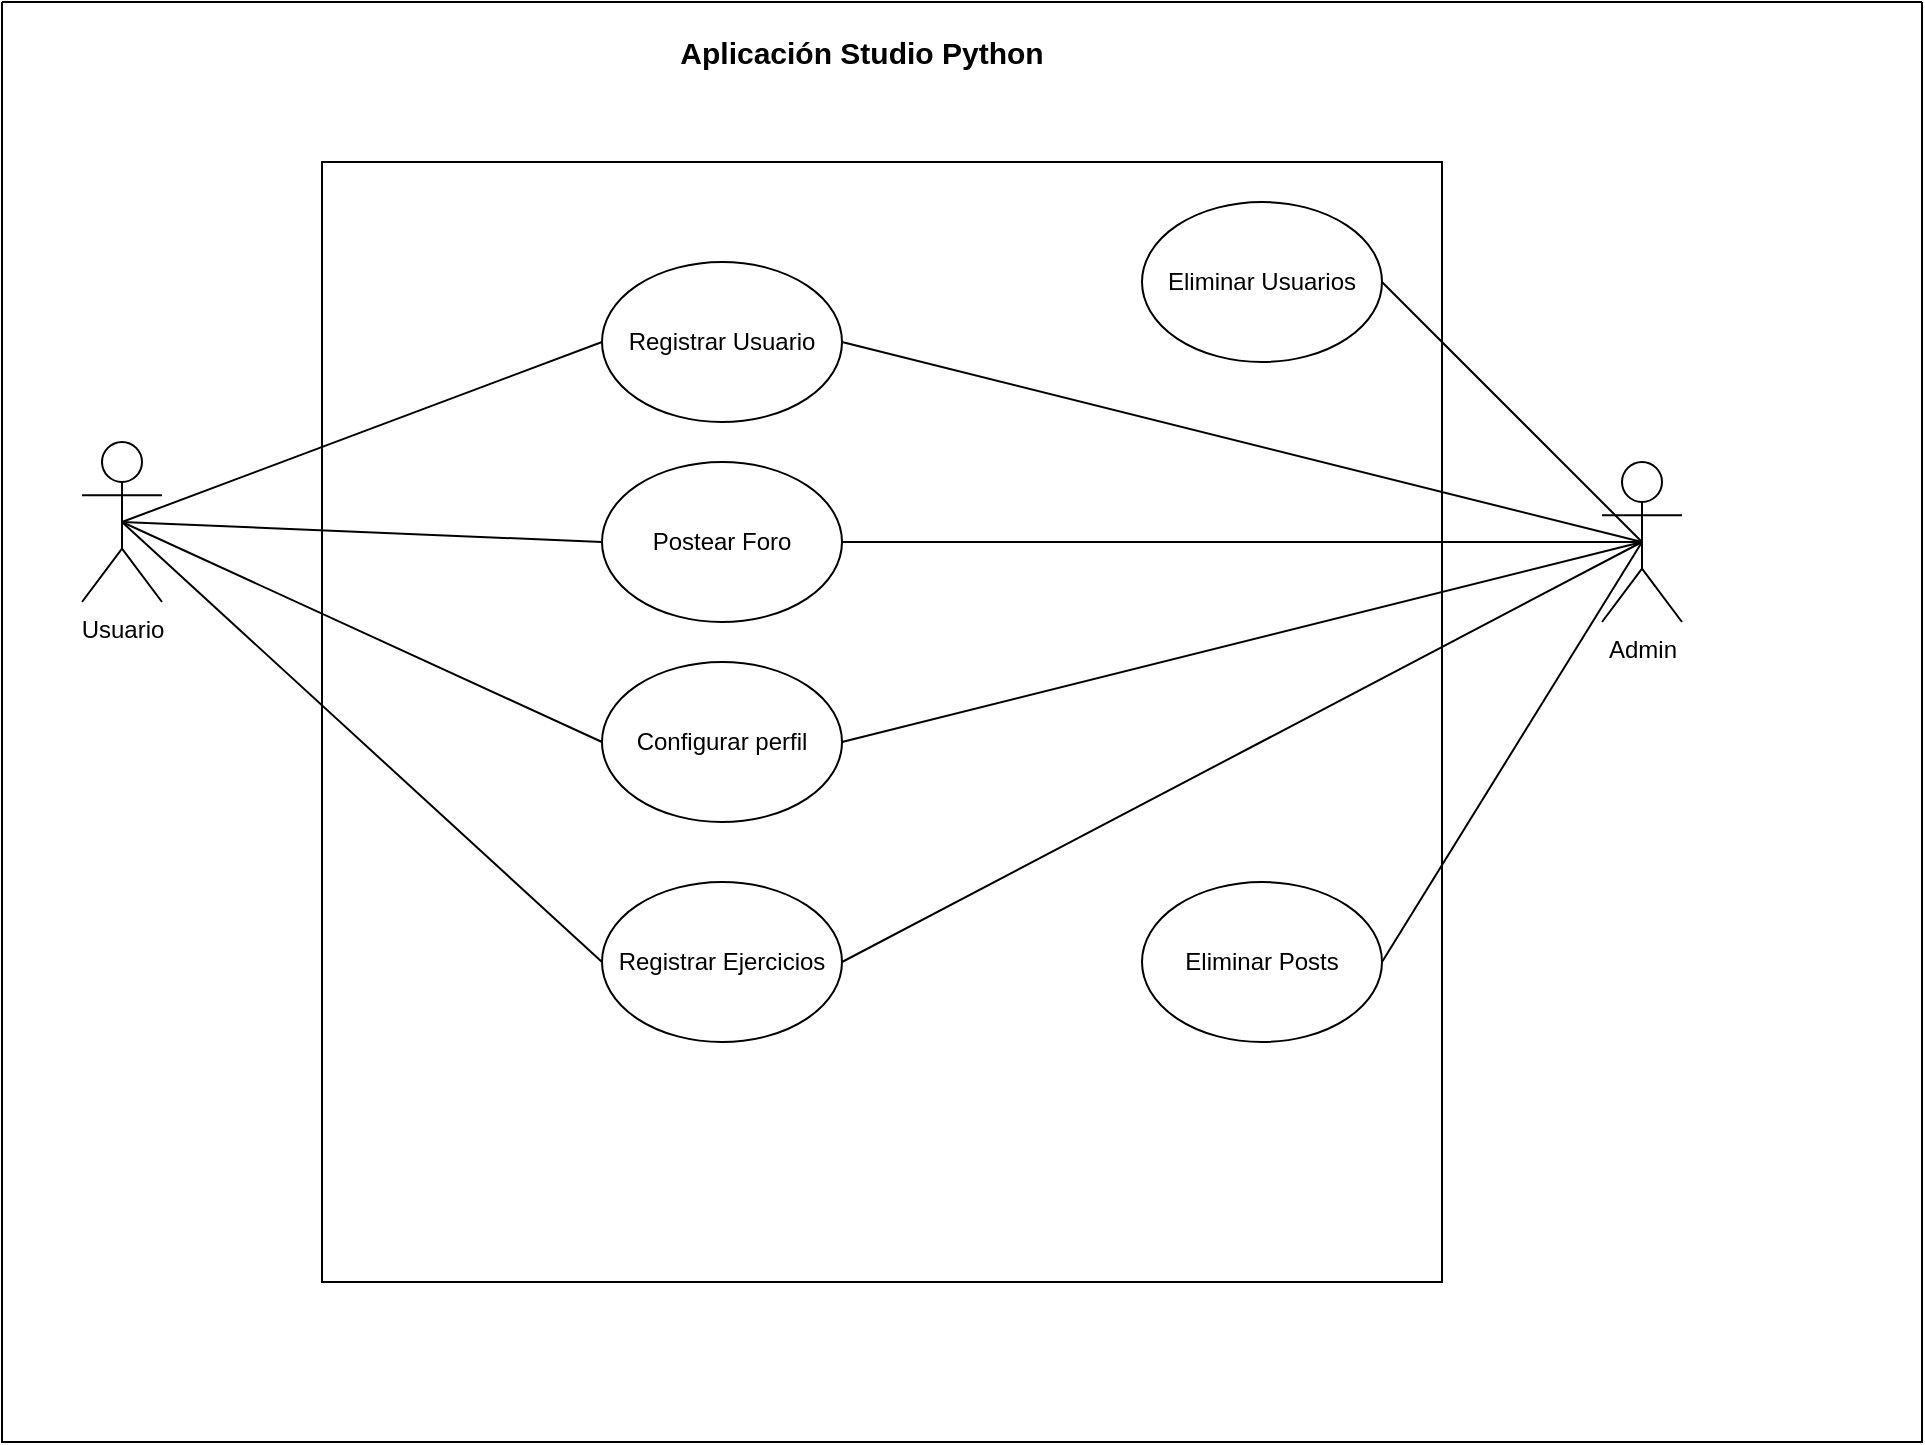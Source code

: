 <mxfile version="18.1.3" type="device"><diagram id="WUYrsqsfgyQsQqczG9Py" name="Page-1"><mxGraphModel dx="1422" dy="780" grid="1" gridSize="10" guides="1" tooltips="1" connect="1" arrows="1" fold="1" page="1" pageScale="1" pageWidth="827" pageHeight="1169" math="0" shadow="0"><root><mxCell id="0"/><mxCell id="1" parent="0"/><mxCell id="NFn15T1ti1C4ksw0Plwn-1" value="" style="swimlane;startSize=0;" vertex="1" parent="1"><mxGeometry x="40" y="40" width="960" height="720" as="geometry"/></mxCell><mxCell id="NFn15T1ti1C4ksw0Plwn-2" value="" style="whiteSpace=wrap;html=1;aspect=fixed;" vertex="1" parent="NFn15T1ti1C4ksw0Plwn-1"><mxGeometry x="160" y="80" width="560" height="560" as="geometry"/></mxCell><mxCell id="NFn15T1ti1C4ksw0Plwn-3" value="Registrar Usuario" style="ellipse;whiteSpace=wrap;html=1;" vertex="1" parent="NFn15T1ti1C4ksw0Plwn-1"><mxGeometry x="300" y="130" width="120" height="80" as="geometry"/></mxCell><mxCell id="NFn15T1ti1C4ksw0Plwn-4" value="Postear Foro" style="ellipse;whiteSpace=wrap;html=1;" vertex="1" parent="NFn15T1ti1C4ksw0Plwn-1"><mxGeometry x="300" y="230" width="120" height="80" as="geometry"/></mxCell><mxCell id="NFn15T1ti1C4ksw0Plwn-5" value="Configurar perfil" style="ellipse;whiteSpace=wrap;html=1;" vertex="1" parent="NFn15T1ti1C4ksw0Plwn-1"><mxGeometry x="300" y="330" width="120" height="80" as="geometry"/></mxCell><mxCell id="NFn15T1ti1C4ksw0Plwn-7" value="Registrar Ejercicios" style="ellipse;whiteSpace=wrap;html=1;" vertex="1" parent="NFn15T1ti1C4ksw0Plwn-1"><mxGeometry x="300" y="440" width="120" height="80" as="geometry"/></mxCell><mxCell id="NFn15T1ti1C4ksw0Plwn-8" value="Eliminar Posts" style="ellipse;whiteSpace=wrap;html=1;" vertex="1" parent="NFn15T1ti1C4ksw0Plwn-1"><mxGeometry x="570" y="440" width="120" height="80" as="geometry"/></mxCell><mxCell id="NFn15T1ti1C4ksw0Plwn-9" value="Eliminar Usuarios" style="ellipse;whiteSpace=wrap;html=1;" vertex="1" parent="NFn15T1ti1C4ksw0Plwn-1"><mxGeometry x="570" y="100" width="120" height="80" as="geometry"/></mxCell><mxCell id="NFn15T1ti1C4ksw0Plwn-10" value="&lt;div&gt;Usuario&lt;/div&gt;&lt;div&gt;&lt;br&gt;&lt;/div&gt;" style="shape=umlActor;verticalLabelPosition=bottom;verticalAlign=top;html=1;outlineConnect=0;" vertex="1" parent="NFn15T1ti1C4ksw0Plwn-1"><mxGeometry x="40" y="220" width="40" height="80" as="geometry"/></mxCell><mxCell id="NFn15T1ti1C4ksw0Plwn-13" value="" style="endArrow=none;html=1;rounded=0;entryX=0;entryY=0.5;entryDx=0;entryDy=0;exitX=0.5;exitY=0.5;exitDx=0;exitDy=0;exitPerimeter=0;" edge="1" parent="NFn15T1ti1C4ksw0Plwn-1" source="NFn15T1ti1C4ksw0Plwn-10" target="NFn15T1ti1C4ksw0Plwn-3"><mxGeometry width="50" height="50" relative="1" as="geometry"><mxPoint x="360" y="380" as="sourcePoint"/><mxPoint x="410" y="330" as="targetPoint"/></mxGeometry></mxCell><mxCell id="NFn15T1ti1C4ksw0Plwn-15" value="" style="endArrow=none;html=1;rounded=0;entryX=0;entryY=0.5;entryDx=0;entryDy=0;exitX=0.5;exitY=0.5;exitDx=0;exitDy=0;exitPerimeter=0;" edge="1" parent="NFn15T1ti1C4ksw0Plwn-1" source="NFn15T1ti1C4ksw0Plwn-10" target="NFn15T1ti1C4ksw0Plwn-4"><mxGeometry width="50" height="50" relative="1" as="geometry"><mxPoint x="360" y="380" as="sourcePoint"/><mxPoint x="410" y="330" as="targetPoint"/></mxGeometry></mxCell><mxCell id="NFn15T1ti1C4ksw0Plwn-16" value="" style="endArrow=none;html=1;rounded=0;entryX=0;entryY=0.5;entryDx=0;entryDy=0;exitX=0.5;exitY=0.5;exitDx=0;exitDy=0;exitPerimeter=0;" edge="1" parent="NFn15T1ti1C4ksw0Plwn-1" source="NFn15T1ti1C4ksw0Plwn-10" target="NFn15T1ti1C4ksw0Plwn-5"><mxGeometry width="50" height="50" relative="1" as="geometry"><mxPoint x="360" y="380" as="sourcePoint"/><mxPoint x="410" y="330" as="targetPoint"/></mxGeometry></mxCell><mxCell id="NFn15T1ti1C4ksw0Plwn-17" value="" style="endArrow=none;html=1;rounded=0;exitX=0.5;exitY=0.5;exitDx=0;exitDy=0;exitPerimeter=0;entryX=0;entryY=0.5;entryDx=0;entryDy=0;" edge="1" parent="NFn15T1ti1C4ksw0Plwn-1" source="NFn15T1ti1C4ksw0Plwn-10" target="NFn15T1ti1C4ksw0Plwn-7"><mxGeometry width="50" height="50" relative="1" as="geometry"><mxPoint x="360" y="380" as="sourcePoint"/><mxPoint x="410" y="330" as="targetPoint"/></mxGeometry></mxCell><mxCell id="NFn15T1ti1C4ksw0Plwn-19" value="Admin" style="shape=umlActor;verticalLabelPosition=bottom;verticalAlign=top;html=1;outlineConnect=0;" vertex="1" parent="NFn15T1ti1C4ksw0Plwn-1"><mxGeometry x="800" y="230" width="40" height="80" as="geometry"/></mxCell><mxCell id="NFn15T1ti1C4ksw0Plwn-20" value="" style="endArrow=none;html=1;rounded=0;entryX=0.5;entryY=0.5;entryDx=0;entryDy=0;entryPerimeter=0;exitX=1;exitY=0.5;exitDx=0;exitDy=0;" edge="1" parent="NFn15T1ti1C4ksw0Plwn-1" source="NFn15T1ti1C4ksw0Plwn-3" target="NFn15T1ti1C4ksw0Plwn-19"><mxGeometry width="50" height="50" relative="1" as="geometry"><mxPoint x="540" y="380" as="sourcePoint"/><mxPoint x="590" y="330" as="targetPoint"/></mxGeometry></mxCell><mxCell id="NFn15T1ti1C4ksw0Plwn-21" value="" style="endArrow=none;html=1;rounded=0;entryX=0.5;entryY=0.5;entryDx=0;entryDy=0;entryPerimeter=0;exitX=1;exitY=0.5;exitDx=0;exitDy=0;" edge="1" parent="NFn15T1ti1C4ksw0Plwn-1" source="NFn15T1ti1C4ksw0Plwn-4" target="NFn15T1ti1C4ksw0Plwn-19"><mxGeometry width="50" height="50" relative="1" as="geometry"><mxPoint x="540" y="380" as="sourcePoint"/><mxPoint x="590" y="330" as="targetPoint"/></mxGeometry></mxCell><mxCell id="NFn15T1ti1C4ksw0Plwn-22" value="" style="endArrow=none;html=1;rounded=0;entryX=0.5;entryY=0.5;entryDx=0;entryDy=0;entryPerimeter=0;exitX=1;exitY=0.5;exitDx=0;exitDy=0;" edge="1" parent="NFn15T1ti1C4ksw0Plwn-1" source="NFn15T1ti1C4ksw0Plwn-9" target="NFn15T1ti1C4ksw0Plwn-19"><mxGeometry width="50" height="50" relative="1" as="geometry"><mxPoint x="540" y="380" as="sourcePoint"/><mxPoint x="590" y="330" as="targetPoint"/></mxGeometry></mxCell><mxCell id="NFn15T1ti1C4ksw0Plwn-23" value="" style="endArrow=none;html=1;rounded=0;entryX=0.5;entryY=0.5;entryDx=0;entryDy=0;entryPerimeter=0;exitX=1;exitY=0.5;exitDx=0;exitDy=0;" edge="1" parent="NFn15T1ti1C4ksw0Plwn-1" source="NFn15T1ti1C4ksw0Plwn-7" target="NFn15T1ti1C4ksw0Plwn-19"><mxGeometry width="50" height="50" relative="1" as="geometry"><mxPoint x="540" y="380" as="sourcePoint"/><mxPoint x="590" y="330" as="targetPoint"/></mxGeometry></mxCell><mxCell id="NFn15T1ti1C4ksw0Plwn-25" value="" style="endArrow=none;html=1;rounded=0;entryX=0.5;entryY=0.5;entryDx=0;entryDy=0;entryPerimeter=0;exitX=1;exitY=0.5;exitDx=0;exitDy=0;" edge="1" parent="NFn15T1ti1C4ksw0Plwn-1" source="NFn15T1ti1C4ksw0Plwn-5" target="NFn15T1ti1C4ksw0Plwn-19"><mxGeometry width="50" height="50" relative="1" as="geometry"><mxPoint x="540" y="380" as="sourcePoint"/><mxPoint x="590" y="330" as="targetPoint"/></mxGeometry></mxCell><mxCell id="NFn15T1ti1C4ksw0Plwn-26" value="" style="endArrow=none;html=1;rounded=0;entryX=0.5;entryY=0.5;entryDx=0;entryDy=0;entryPerimeter=0;exitX=1;exitY=0.5;exitDx=0;exitDy=0;" edge="1" parent="NFn15T1ti1C4ksw0Plwn-1" source="NFn15T1ti1C4ksw0Plwn-8" target="NFn15T1ti1C4ksw0Plwn-19"><mxGeometry width="50" height="50" relative="1" as="geometry"><mxPoint x="540" y="380" as="sourcePoint"/><mxPoint x="590" y="330" as="targetPoint"/></mxGeometry></mxCell><mxCell id="NFn15T1ti1C4ksw0Plwn-27" value="&lt;font style=&quot;font-size: 15px;&quot;&gt;&lt;b&gt;Aplicación Studio Python&lt;/b&gt;&lt;/font&gt;" style="text;html=1;strokeColor=none;fillColor=none;align=center;verticalAlign=middle;whiteSpace=wrap;rounded=0;" vertex="1" parent="NFn15T1ti1C4ksw0Plwn-1"><mxGeometry x="320" y="10" width="220" height="30" as="geometry"/></mxCell></root></mxGraphModel></diagram></mxfile>